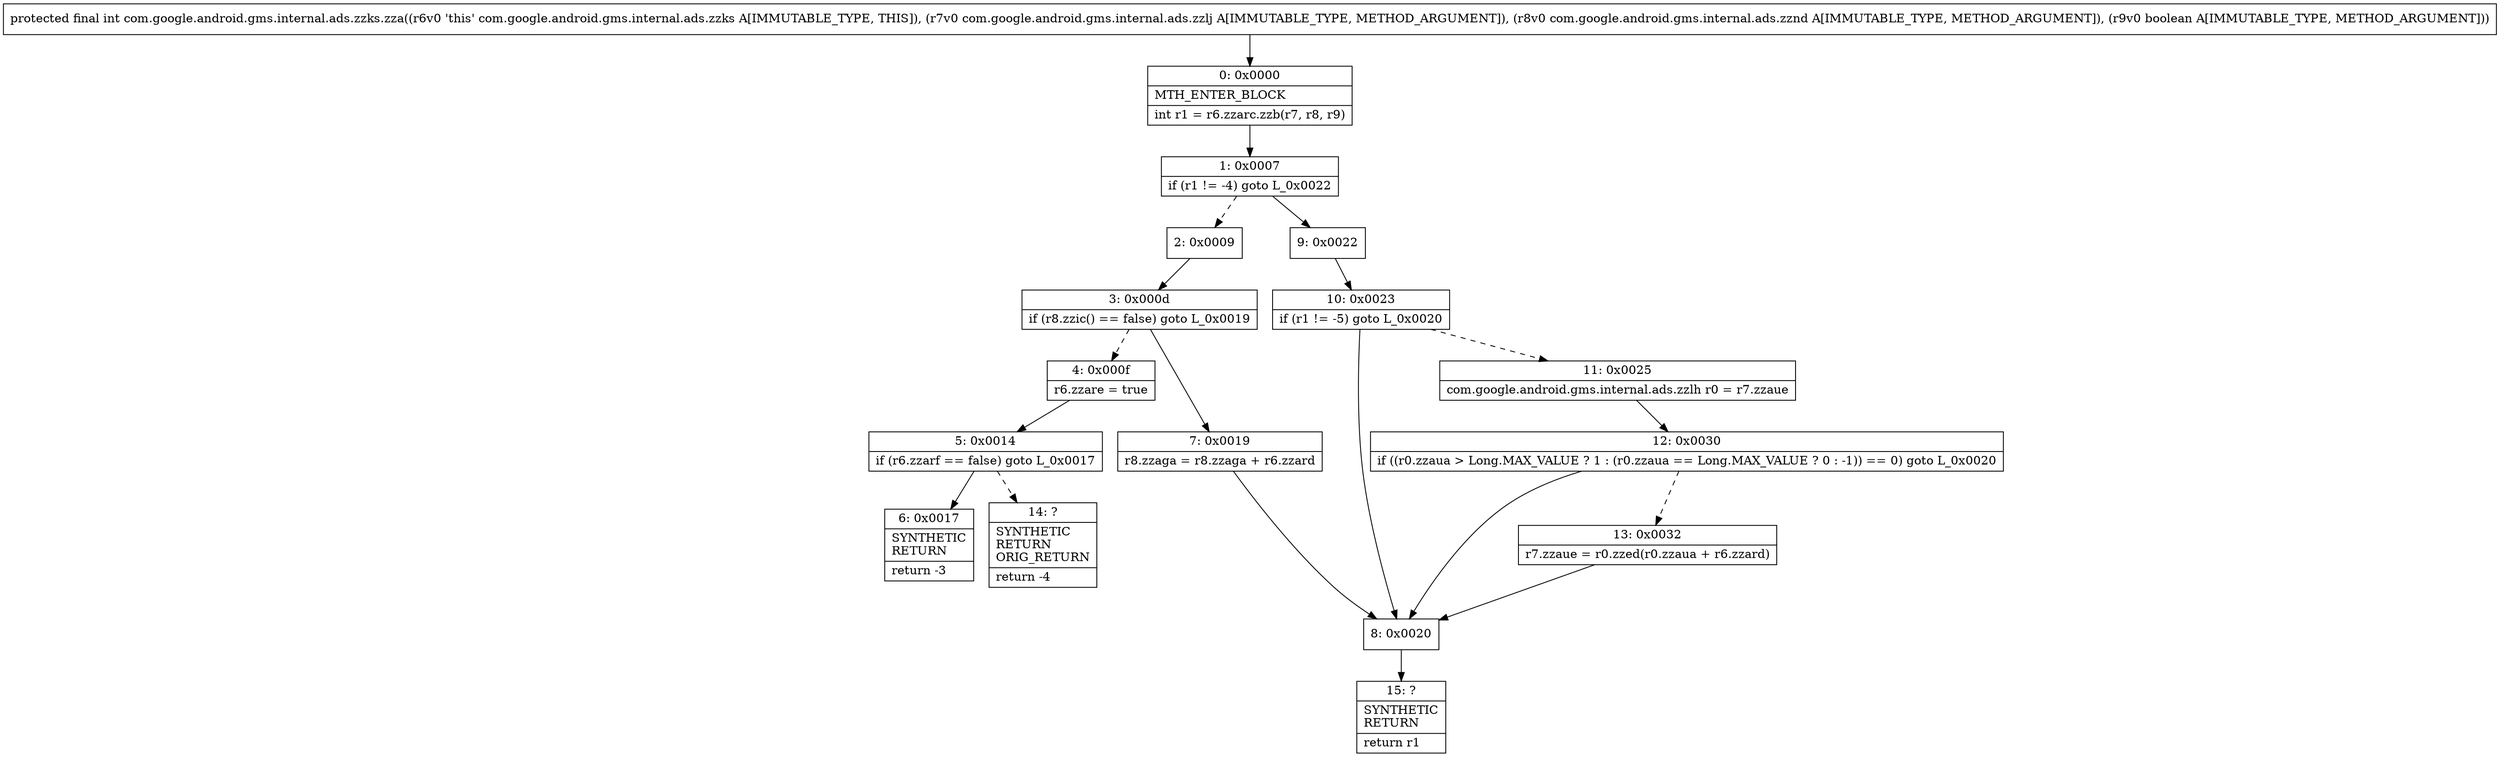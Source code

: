 digraph "CFG forcom.google.android.gms.internal.ads.zzks.zza(Lcom\/google\/android\/gms\/internal\/ads\/zzlj;Lcom\/google\/android\/gms\/internal\/ads\/zznd;Z)I" {
Node_0 [shape=record,label="{0\:\ 0x0000|MTH_ENTER_BLOCK\l|int r1 = r6.zzarc.zzb(r7, r8, r9)\l}"];
Node_1 [shape=record,label="{1\:\ 0x0007|if (r1 != \-4) goto L_0x0022\l}"];
Node_2 [shape=record,label="{2\:\ 0x0009}"];
Node_3 [shape=record,label="{3\:\ 0x000d|if (r8.zzic() == false) goto L_0x0019\l}"];
Node_4 [shape=record,label="{4\:\ 0x000f|r6.zzare = true\l}"];
Node_5 [shape=record,label="{5\:\ 0x0014|if (r6.zzarf == false) goto L_0x0017\l}"];
Node_6 [shape=record,label="{6\:\ 0x0017|SYNTHETIC\lRETURN\l|return \-3\l}"];
Node_7 [shape=record,label="{7\:\ 0x0019|r8.zzaga = r8.zzaga + r6.zzard\l}"];
Node_8 [shape=record,label="{8\:\ 0x0020}"];
Node_9 [shape=record,label="{9\:\ 0x0022}"];
Node_10 [shape=record,label="{10\:\ 0x0023|if (r1 != \-5) goto L_0x0020\l}"];
Node_11 [shape=record,label="{11\:\ 0x0025|com.google.android.gms.internal.ads.zzlh r0 = r7.zzaue\l}"];
Node_12 [shape=record,label="{12\:\ 0x0030|if ((r0.zzaua \> Long.MAX_VALUE ? 1 : (r0.zzaua == Long.MAX_VALUE ? 0 : \-1)) == 0) goto L_0x0020\l}"];
Node_13 [shape=record,label="{13\:\ 0x0032|r7.zzaue = r0.zzed(r0.zzaua + r6.zzard)\l}"];
Node_14 [shape=record,label="{14\:\ ?|SYNTHETIC\lRETURN\lORIG_RETURN\l|return \-4\l}"];
Node_15 [shape=record,label="{15\:\ ?|SYNTHETIC\lRETURN\l|return r1\l}"];
MethodNode[shape=record,label="{protected final int com.google.android.gms.internal.ads.zzks.zza((r6v0 'this' com.google.android.gms.internal.ads.zzks A[IMMUTABLE_TYPE, THIS]), (r7v0 com.google.android.gms.internal.ads.zzlj A[IMMUTABLE_TYPE, METHOD_ARGUMENT]), (r8v0 com.google.android.gms.internal.ads.zznd A[IMMUTABLE_TYPE, METHOD_ARGUMENT]), (r9v0 boolean A[IMMUTABLE_TYPE, METHOD_ARGUMENT])) }"];
MethodNode -> Node_0;
Node_0 -> Node_1;
Node_1 -> Node_2[style=dashed];
Node_1 -> Node_9;
Node_2 -> Node_3;
Node_3 -> Node_4[style=dashed];
Node_3 -> Node_7;
Node_4 -> Node_5;
Node_5 -> Node_6;
Node_5 -> Node_14[style=dashed];
Node_7 -> Node_8;
Node_8 -> Node_15;
Node_9 -> Node_10;
Node_10 -> Node_8;
Node_10 -> Node_11[style=dashed];
Node_11 -> Node_12;
Node_12 -> Node_8;
Node_12 -> Node_13[style=dashed];
Node_13 -> Node_8;
}

